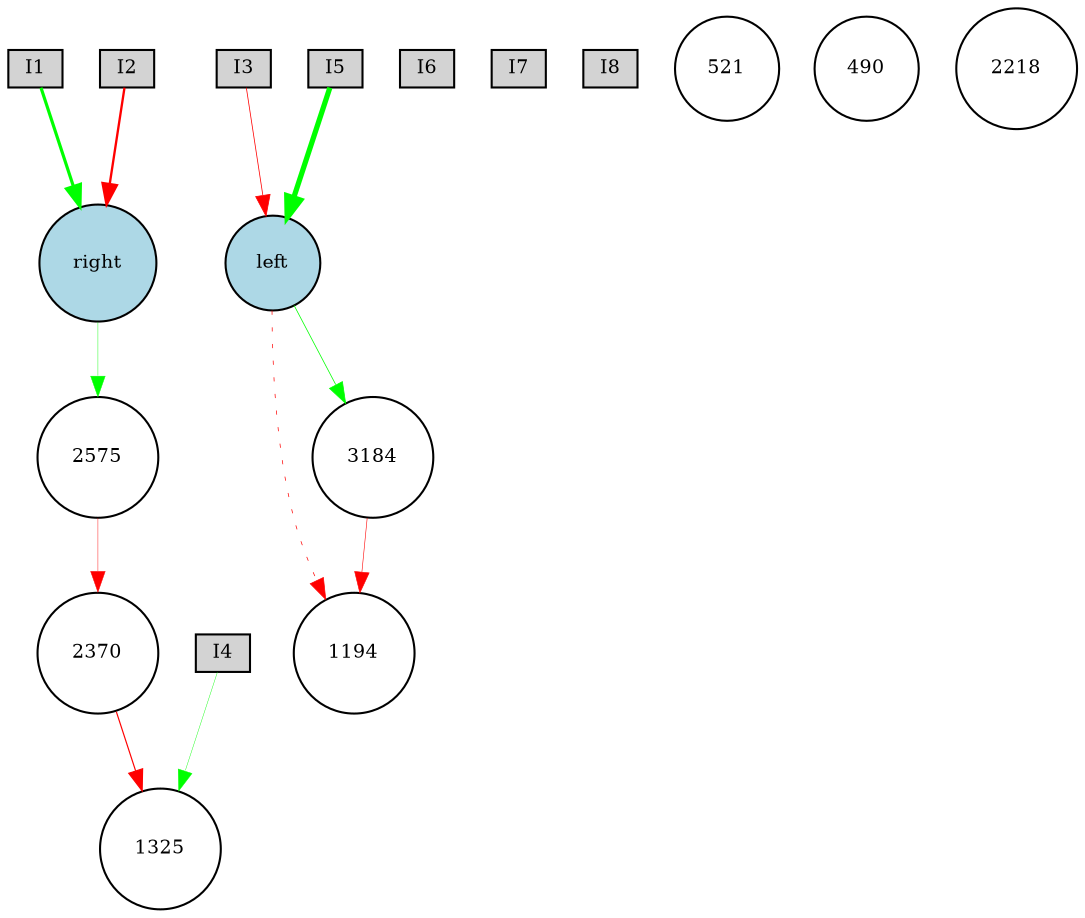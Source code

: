 digraph {
	node [fontsize=9 height=0.2 shape=circle width=0.2]
	I1 [fillcolor=lightgray shape=box style=filled]
	I2 [fillcolor=lightgray shape=box style=filled]
	I3 [fillcolor=lightgray shape=box style=filled]
	I4 [fillcolor=lightgray shape=box style=filled]
	I5 [fillcolor=lightgray shape=box style=filled]
	I6 [fillcolor=lightgray shape=box style=filled]
	I7 [fillcolor=lightgray shape=box style=filled]
	I8 [fillcolor=lightgray shape=box style=filled]
	left [fillcolor=lightblue style=filled]
	right [fillcolor=lightblue style=filled]
	2370 [fillcolor=white style=filled]
	521 [fillcolor=white style=filled]
	490 [fillcolor=white style=filled]
	1194 [fillcolor=white style=filled]
	2218 [fillcolor=white style=filled]
	1325 [fillcolor=white style=filled]
	2575 [fillcolor=white style=filled]
	3184 [fillcolor=white style=filled]
	I5 -> left [color=green penwidth=2.5192101659779924 style=solid]
	I2 -> right [color=red penwidth=1.1210927703988276 style=solid]
	I1 -> right [color=green penwidth=1.5239033623021643 style=solid]
	2575 -> 2370 [color=red penwidth=0.2073240438664004 style=solid]
	right -> 2575 [color=green penwidth=0.2033015707648544 style=solid]
	2370 -> 1325 [color=red penwidth=0.5677232666771501 style=solid]
	left -> 1194 [color=red penwidth=0.34264246447241287 style=dotted]
	I3 -> left [color=red penwidth=0.370113572945844 style=solid]
	I4 -> 1325 [color=green penwidth=0.19878214059979118 style=solid]
	left -> 3184 [color=green penwidth=0.3627245748870387 style=solid]
	3184 -> 1194 [color=red penwidth=0.28005698896456477 style=solid]
}
